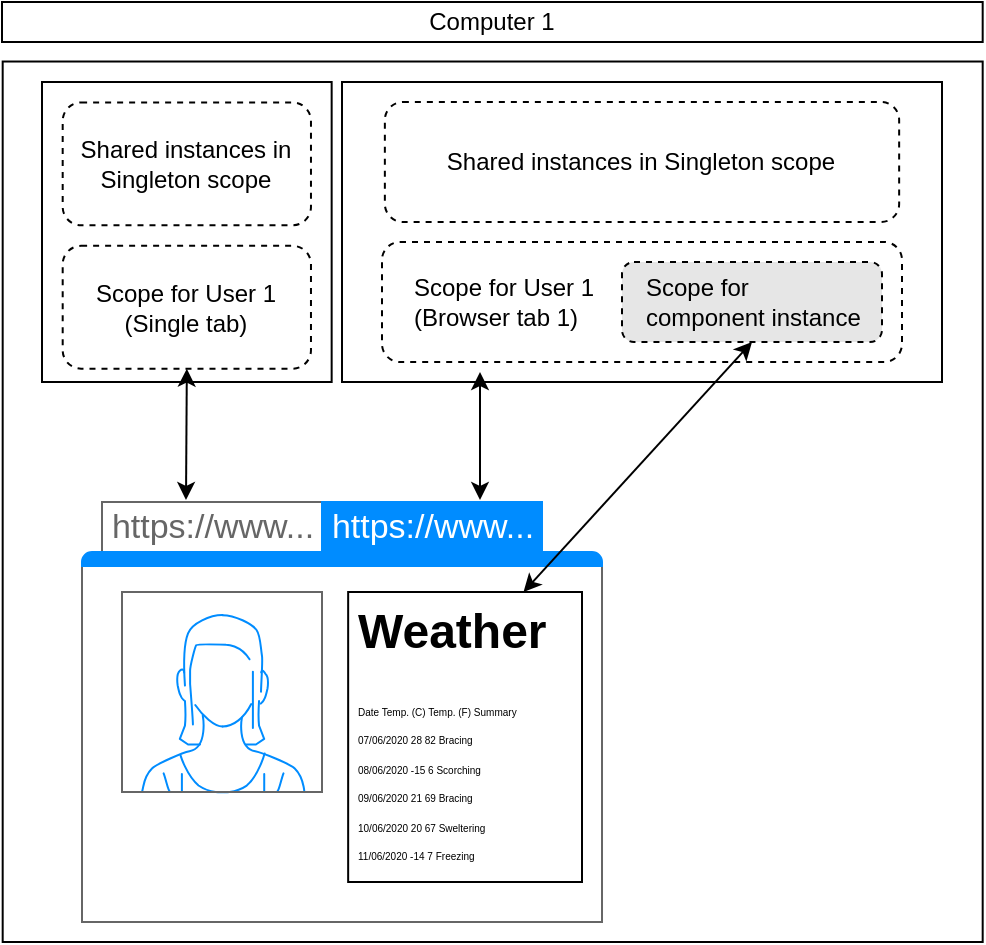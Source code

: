 <mxfile version="12.9.9" type="device"><diagram name="Page-1" id="03018318-947c-dd8e-b7a3-06fadd420f32"><mxGraphModel dx="951" dy="616" grid="1" gridSize="10" guides="1" tooltips="1" connect="1" arrows="1" fold="1" page="1" pageScale="1" pageWidth="1100" pageHeight="850" background="#ffffff" math="0" shadow="0"><root><mxCell id="0"/><mxCell id="1" parent="0"/><mxCell id="RKF1HEd_bbcttFlX-irO-2" value="" style="group" parent="1" vertex="1" connectable="0"><mxGeometry x="290.34" y="70" width="300.0" height="430" as="geometry"/></mxCell><mxCell id="RKF1HEd_bbcttFlX-irO-17" value="" style="rounded=0;whiteSpace=wrap;html=1;" parent="RKF1HEd_bbcttFlX-irO-2" vertex="1"><mxGeometry x="-190.0" y="-10.24" width="490" height="440.24" as="geometry"/></mxCell><mxCell id="RKF1HEd_bbcttFlX-irO-3" value="" style="rounded=0;whiteSpace=wrap;html=1;" parent="RKF1HEd_bbcttFlX-irO-2" vertex="1"><mxGeometry x="-170.34" width="144.83" height="150" as="geometry"/></mxCell><mxCell id="RKF1HEd_bbcttFlX-irO-4" value="Shared instances in Singleton scope" style="rounded=1;whiteSpace=wrap;html=1;dashed=1;" parent="RKF1HEd_bbcttFlX-irO-2" vertex="1"><mxGeometry x="-159.995" y="10.238" width="124.138" height="61.429" as="geometry"/></mxCell><mxCell id="RKF1HEd_bbcttFlX-irO-5" value="Scope for User 1&lt;br&gt;(Single tab)" style="rounded=1;whiteSpace=wrap;html=1;dashed=1;" parent="RKF1HEd_bbcttFlX-irO-2" vertex="1"><mxGeometry x="-159.995" y="81.905" width="124.138" height="61.429" as="geometry"/></mxCell><mxCell id="RKF1HEd_bbcttFlX-irO-6" value="" style="endArrow=classic;startArrow=classic;html=1;entryX=0.5;entryY=1;entryDx=0;entryDy=0;" parent="1" target="RKF1HEd_bbcttFlX-irO-5" edge="1"><mxGeometry width="50" height="50" relative="1" as="geometry"><mxPoint x="192.0" y="279" as="sourcePoint"/><mxPoint x="110.0" y="240" as="targetPoint"/></mxGeometry></mxCell><mxCell id="RKF1HEd_bbcttFlX-irO-7" value="" style="group" parent="1" vertex="1" connectable="0"><mxGeometry x="270" y="70" width="300" height="150" as="geometry"/></mxCell><mxCell id="RKF1HEd_bbcttFlX-irO-8" value="" style="rounded=0;whiteSpace=wrap;html=1;" parent="RKF1HEd_bbcttFlX-irO-7" vertex="1"><mxGeometry width="300" height="150" as="geometry"/></mxCell><mxCell id="RKF1HEd_bbcttFlX-irO-9" value="Shared instances in Singleton scope" style="rounded=1;whiteSpace=wrap;html=1;dashed=1;" parent="RKF1HEd_bbcttFlX-irO-7" vertex="1"><mxGeometry x="21.429" y="10" width="257.143" height="60" as="geometry"/></mxCell><mxCell id="EZTA7tQPBXRkg7tjQxfJ-3" value="Scope for User 1&lt;br&gt;(Browser tab 1)" style="rounded=1;whiteSpace=wrap;html=1;dashed=1;align=left;spacingLeft=14;" vertex="1" parent="RKF1HEd_bbcttFlX-irO-7"><mxGeometry x="20" y="80" width="260" height="60" as="geometry"/></mxCell><mxCell id="EZTA7tQPBXRkg7tjQxfJ-4" value="Scope for&lt;br&gt;component instance" style="rounded=1;whiteSpace=wrap;html=1;strokeColor=#000000;fillColor=#E6E6E6;fontColor=#000000;align=left;dashed=1;spacingLeft=10;" vertex="1" parent="RKF1HEd_bbcttFlX-irO-7"><mxGeometry x="140" y="90" width="130" height="40" as="geometry"/></mxCell><mxCell id="RKF1HEd_bbcttFlX-irO-11" value="" style="endArrow=classic;startArrow=classic;html=1;" parent="1" edge="1"><mxGeometry width="50" height="50" relative="1" as="geometry"><mxPoint x="339" y="279" as="sourcePoint"/><mxPoint x="339" y="215" as="targetPoint"/></mxGeometry></mxCell><mxCell id="Ktno1tzFjxi-DGEUZPoW-28" value="" style="strokeWidth=1;shadow=0;dashed=0;align=center;html=1;shape=mxgraph.mockup.containers.marginRect2;rectMarginTop=32;strokeColor=#666666;gradientColor=none;" parent="1" vertex="1"><mxGeometry x="140.0" y="280" width="260.003" height="210" as="geometry"/></mxCell><mxCell id="Ktno1tzFjxi-DGEUZPoW-29" value="https://www..." style="strokeColor=inherit;fillColor=inherit;gradientColor=inherit;strokeWidth=1;shadow=0;dashed=0;align=center;html=1;shape=mxgraph.mockup.containers.rrect;rSize=0;fontSize=17;fontColor=#666666;gradientColor=none;" parent="Ktno1tzFjxi-DGEUZPoW-28" vertex="1"><mxGeometry width="110" height="25" relative="1" as="geometry"><mxPoint x="10" as="offset"/></mxGeometry></mxCell><mxCell id="Ktno1tzFjxi-DGEUZPoW-30" value="https://www..." style="strokeWidth=1;shadow=0;dashed=0;align=center;html=1;shape=mxgraph.mockup.containers.rrect;rSize=0;fontSize=17;fontColor=#ffffff;strokeColor=#008cff;fillColor=#008cff;" parent="Ktno1tzFjxi-DGEUZPoW-28" vertex="1"><mxGeometry width="110" height="25" relative="1" as="geometry"><mxPoint x="120" as="offset"/></mxGeometry></mxCell><mxCell id="Ktno1tzFjxi-DGEUZPoW-32" value="" style="strokeWidth=1;shadow=0;dashed=0;align=center;html=1;shape=mxgraph.mockup.containers.topButton;rSize=5;strokeColor=#008cff;fillColor=#008cff;gradientColor=none;resizeWidth=1;movable=0;deletable=1;" parent="Ktno1tzFjxi-DGEUZPoW-28" vertex="1"><mxGeometry width="260" height="7" relative="1" as="geometry"><mxPoint y="25" as="offset"/></mxGeometry></mxCell><mxCell id="Ktno1tzFjxi-DGEUZPoW-69" value="" style="verticalLabelPosition=bottom;shadow=0;dashed=0;align=center;html=1;verticalAlign=top;strokeWidth=1;shape=mxgraph.mockup.containers.userFemale;strokeColor=#666666;strokeColor2=#008cff;fillColor=#FFFFFF;" parent="Ktno1tzFjxi-DGEUZPoW-28" vertex="1"><mxGeometry x="20" y="45" width="100" height="100" as="geometry"/></mxCell><mxCell id="EZTA7tQPBXRkg7tjQxfJ-5" value="&lt;h1&gt;Weather&lt;/h1&gt;&lt;p&gt;&lt;span style=&quot;font-size: 5px&quot;&gt;&lt;span&gt;Date&lt;/span&gt;&lt;span&gt;&#9;&lt;/span&gt;&lt;span&gt;Temp. (C)&lt;/span&gt;&lt;span&gt;&#9;&lt;/span&gt;&lt;span&gt;Temp. (F)&lt;/span&gt;&lt;span&gt;&#9;&lt;/span&gt;&lt;span&gt;Summary&lt;br&gt;&lt;/span&gt;&lt;/span&gt;&lt;span style=&quot;font-size: 5px&quot;&gt;07/06/2020&lt;/span&gt;&lt;span style=&quot;font-size: 5px&quot;&gt;&#9;&lt;/span&gt;&lt;span style=&quot;font-size: 5px&quot;&gt;28&lt;/span&gt;&lt;span style=&quot;font-size: 5px&quot;&gt;&#9;&lt;/span&gt;&lt;span style=&quot;font-size: 5px&quot;&gt;82&lt;/span&gt;&lt;span style=&quot;font-size: 5px&quot;&gt;&#9;&lt;/span&gt;&lt;span style=&quot;font-size: 5px&quot;&gt;Bracing&lt;br&gt;&lt;/span&gt;&lt;span style=&quot;font-size: 5px&quot;&gt;08/06/2020&lt;/span&gt;&lt;span style=&quot;font-size: 5px&quot;&gt;&#9;&lt;/span&gt;&lt;span style=&quot;font-size: 5px&quot;&gt;-15&lt;/span&gt;&lt;span style=&quot;font-size: 5px&quot;&gt;&#9;&lt;/span&gt;&lt;span style=&quot;font-size: 5px&quot;&gt;6&lt;/span&gt;&lt;span style=&quot;font-size: 5px&quot;&gt;&#9;&lt;/span&gt;&lt;span style=&quot;font-size: 5px&quot;&gt;Scorching&lt;br&gt;&lt;/span&gt;&lt;span style=&quot;font-size: 5px&quot;&gt;09/06/2020&lt;/span&gt;&lt;span style=&quot;font-size: 5px&quot;&gt;&#9;&lt;/span&gt;&lt;span style=&quot;font-size: 5px&quot;&gt;21&lt;/span&gt;&lt;span style=&quot;font-size: 5px&quot;&gt;&#9;&lt;/span&gt;&lt;span style=&quot;font-size: 5px&quot;&gt;69&lt;/span&gt;&lt;span style=&quot;font-size: 5px&quot;&gt;&#9;&lt;/span&gt;&lt;span style=&quot;font-size: 5px&quot;&gt;Bracing&lt;br&gt;&lt;/span&gt;&lt;span style=&quot;font-size: 5px&quot;&gt;10/06/2020&lt;/span&gt;&lt;span style=&quot;font-size: 5px&quot;&gt;&#9;&lt;/span&gt;&lt;span style=&quot;font-size: 5px&quot;&gt;20&lt;/span&gt;&lt;span style=&quot;font-size: 5px&quot;&gt;&#9;&lt;/span&gt;&lt;span style=&quot;font-size: 5px&quot;&gt;67&lt;/span&gt;&lt;span style=&quot;font-size: 5px&quot;&gt;&#9;&lt;/span&gt;&lt;span style=&quot;font-size: 5px&quot;&gt;Sweltering&lt;br&gt;&lt;/span&gt;&lt;span style=&quot;font-size: 5px&quot;&gt;11/06/2020&lt;/span&gt;&lt;span style=&quot;font-size: 5px&quot;&gt;&#9;&lt;/span&gt;&lt;span style=&quot;font-size: 5px&quot;&gt;-14&lt;/span&gt;&lt;span style=&quot;font-size: 5px&quot;&gt;&#9;&lt;/span&gt;&lt;span style=&quot;font-size: 5px&quot;&gt;7&lt;/span&gt;&lt;span style=&quot;font-size: 5px&quot;&gt;&#9;&lt;/span&gt;&lt;span style=&quot;font-size: 5px&quot;&gt;Freezing&lt;/span&gt;&lt;span style=&quot;font-size: 5px&quot;&gt;&lt;br&gt;&lt;/span&gt;&lt;/p&gt;" style="text;html=1;strokeColor=#000000;fillColor=none;spacing=5;spacingTop=-20;whiteSpace=wrap;overflow=hidden;rounded=0;" vertex="1" parent="Ktno1tzFjxi-DGEUZPoW-28"><mxGeometry x="133.08" y="45" width="116.92" height="145" as="geometry"/></mxCell><mxCell id="RKF1HEd_bbcttFlX-irO-21" value="Computer 1" style="text;html=1;strokeColor=#000000;fillColor=#ffffff;align=center;verticalAlign=middle;whiteSpace=wrap;rounded=0;" parent="1" vertex="1"><mxGeometry x="100" y="30" width="490.34" height="20" as="geometry"/></mxCell><mxCell id="EZTA7tQPBXRkg7tjQxfJ-6" value="" style="endArrow=classic;startArrow=classic;html=1;fontColor=#000000;entryX=0.5;entryY=1;entryDx=0;entryDy=0;exitX=0.75;exitY=0;exitDx=0;exitDy=0;" edge="1" parent="1" source="EZTA7tQPBXRkg7tjQxfJ-5" target="EZTA7tQPBXRkg7tjQxfJ-4"><mxGeometry width="50" height="50" relative="1" as="geometry"><mxPoint x="440" y="300" as="sourcePoint"/><mxPoint x="490" y="250" as="targetPoint"/></mxGeometry></mxCell></root></mxGraphModel></diagram></mxfile>